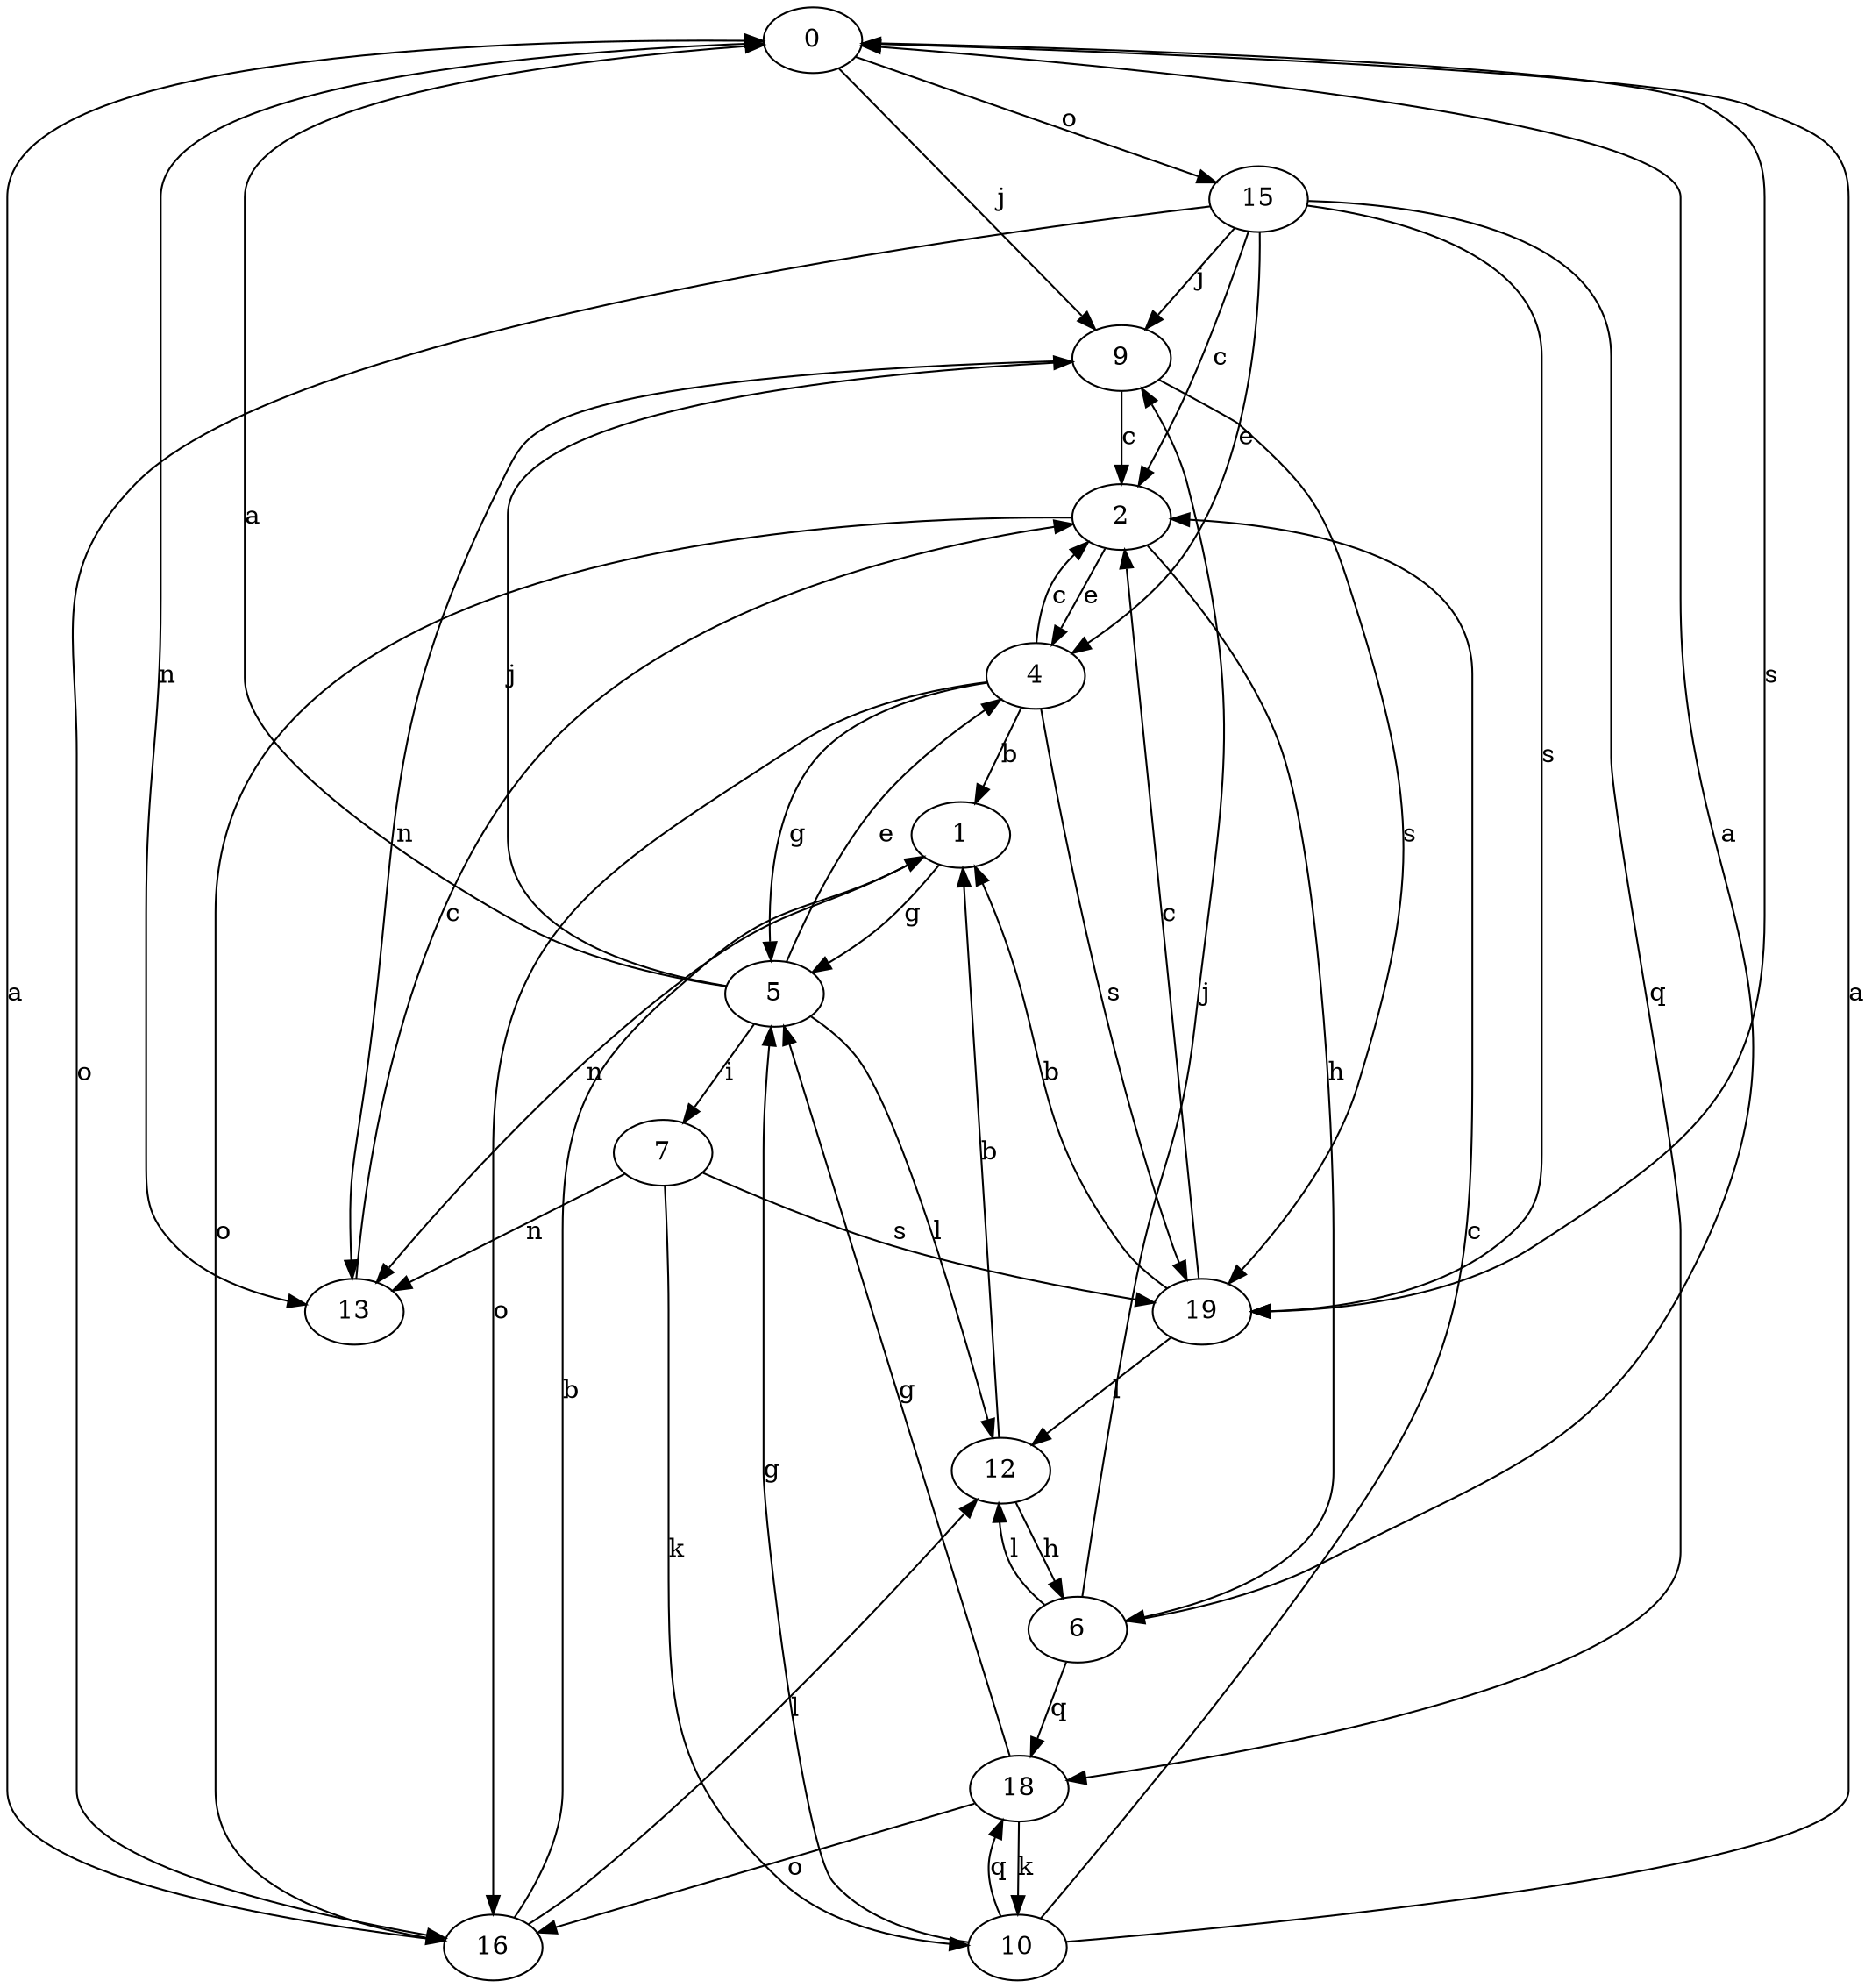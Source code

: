 strict digraph  {
0;
1;
2;
4;
5;
6;
7;
9;
10;
12;
13;
15;
16;
18;
19;
0 -> 9  [label=j];
0 -> 13  [label=n];
0 -> 15  [label=o];
0 -> 19  [label=s];
1 -> 5  [label=g];
1 -> 13  [label=n];
2 -> 4  [label=e];
2 -> 6  [label=h];
2 -> 16  [label=o];
4 -> 1  [label=b];
4 -> 2  [label=c];
4 -> 5  [label=g];
4 -> 16  [label=o];
4 -> 19  [label=s];
5 -> 0  [label=a];
5 -> 4  [label=e];
5 -> 7  [label=i];
5 -> 9  [label=j];
5 -> 12  [label=l];
6 -> 0  [label=a];
6 -> 9  [label=j];
6 -> 12  [label=l];
6 -> 18  [label=q];
7 -> 10  [label=k];
7 -> 13  [label=n];
7 -> 19  [label=s];
9 -> 2  [label=c];
9 -> 13  [label=n];
9 -> 19  [label=s];
10 -> 0  [label=a];
10 -> 2  [label=c];
10 -> 5  [label=g];
10 -> 18  [label=q];
12 -> 1  [label=b];
12 -> 6  [label=h];
13 -> 2  [label=c];
15 -> 2  [label=c];
15 -> 4  [label=e];
15 -> 9  [label=j];
15 -> 16  [label=o];
15 -> 18  [label=q];
15 -> 19  [label=s];
16 -> 0  [label=a];
16 -> 1  [label=b];
16 -> 12  [label=l];
18 -> 5  [label=g];
18 -> 10  [label=k];
18 -> 16  [label=o];
19 -> 1  [label=b];
19 -> 2  [label=c];
19 -> 12  [label=l];
}
